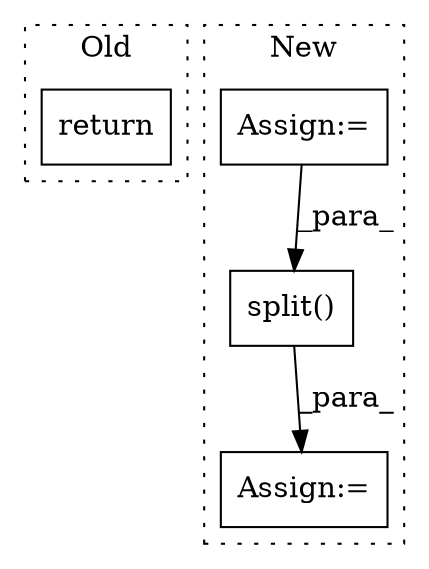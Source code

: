digraph G {
subgraph cluster0 {
1 [label="return" a="93" s="10025" l="7" shape="box"];
label = "Old";
style="dotted";
}
subgraph cluster1 {
2 [label="split()" a="75" s="11297,11314" l="16,1" shape="box"];
3 [label="Assign:=" a="68" s="11294" l="3" shape="box"];
4 [label="Assign:=" a="68" s="11048" l="3" shape="box"];
label = "New";
style="dotted";
}
2 -> 3 [label="_para_"];
4 -> 2 [label="_para_"];
}